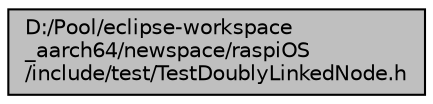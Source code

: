 digraph "D:/Pool/eclipse-workspace_aarch64/newspace/raspiOS/include/test/TestDoublyLinkedNode.h"
{
  edge [fontname="Helvetica",fontsize="10",labelfontname="Helvetica",labelfontsize="10"];
  node [fontname="Helvetica",fontsize="10",shape=record];
  Node2594 [label="D:/Pool/eclipse-workspace\l_aarch64/newspace/raspiOS\l/include/test/TestDoublyLinkedNode.h",height=0.2,width=0.4,color="black", fillcolor="grey75", style="filled", fontcolor="black"];
}
